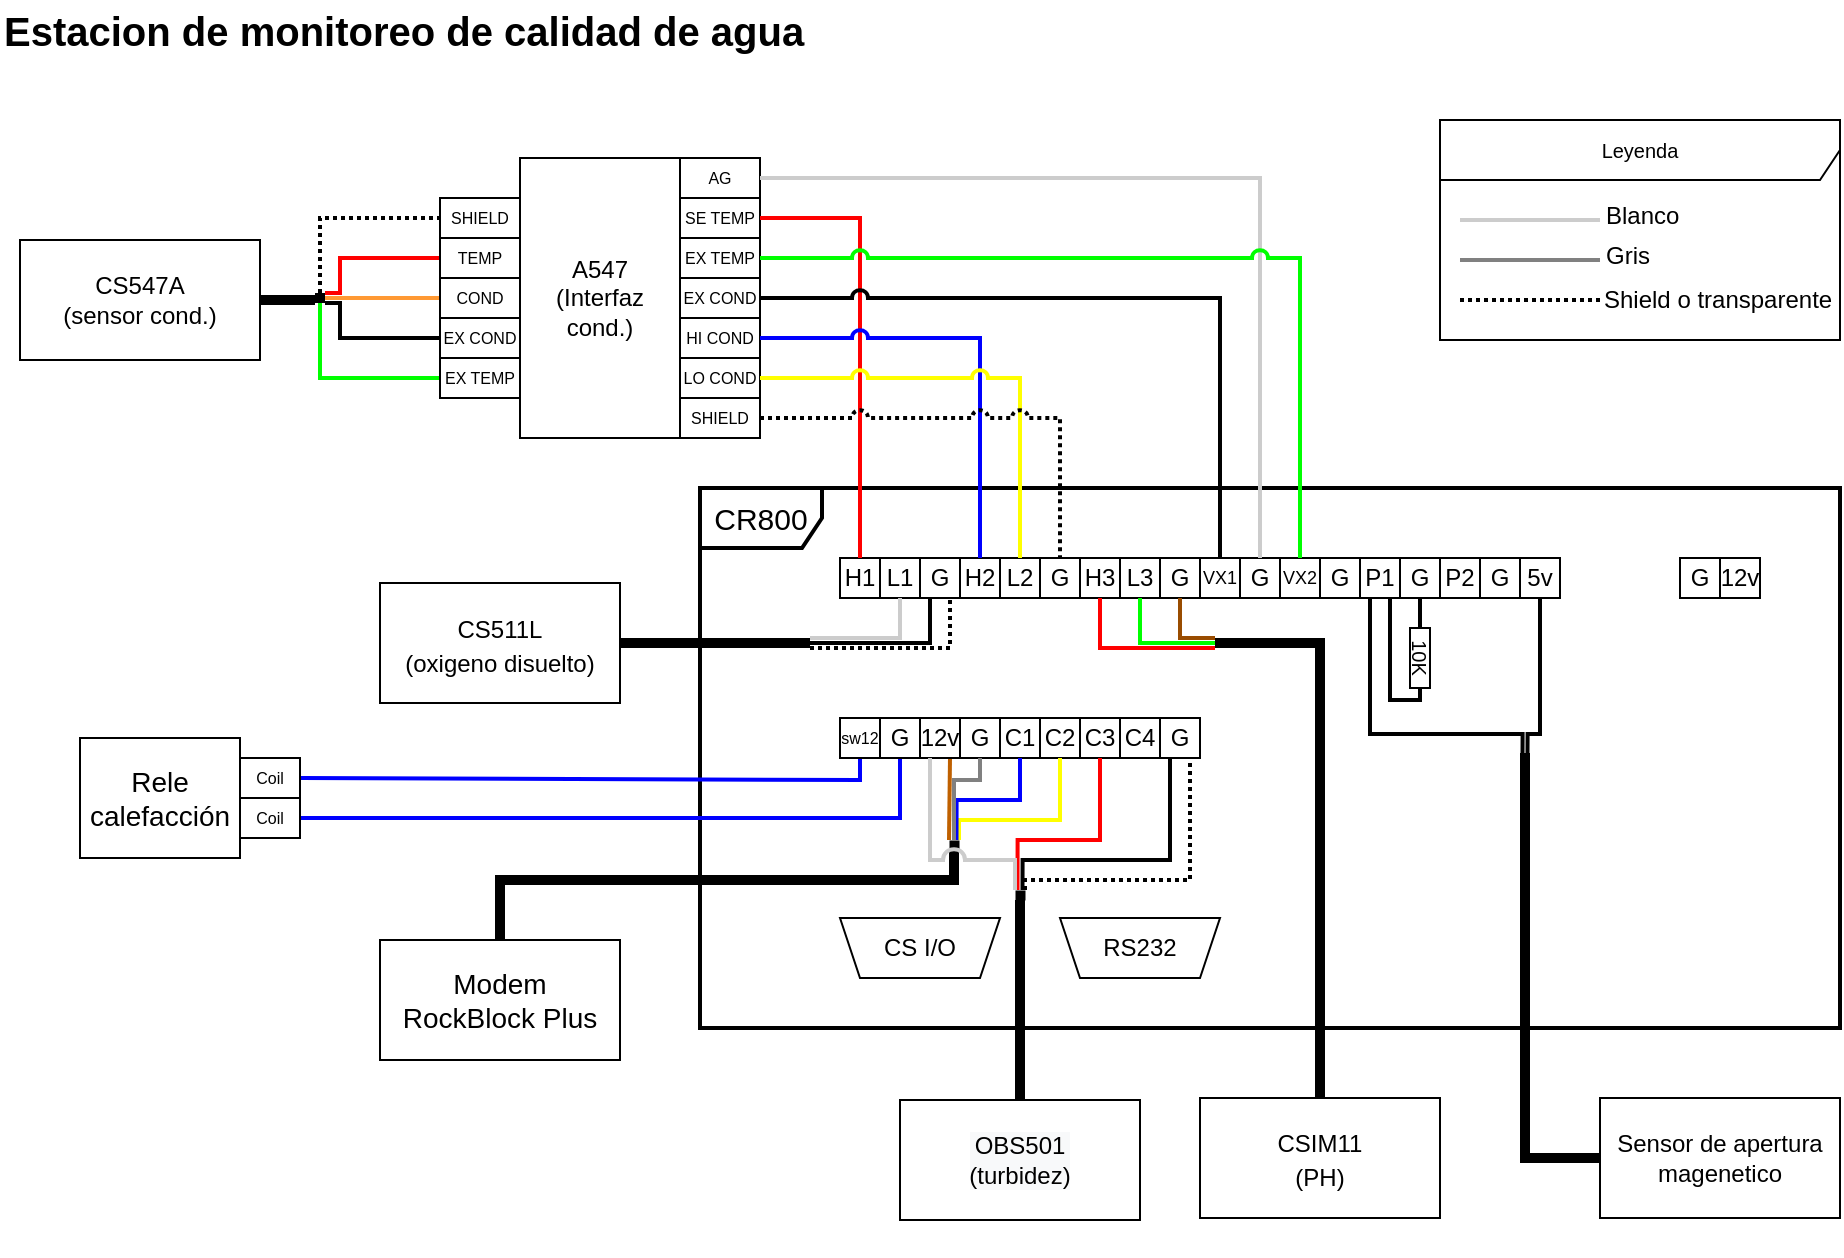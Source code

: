 <mxfile version="17.2.1" type="device"><diagram id="X4WrH85XadlXlEw53Xhl" name="Page-1"><mxGraphModel dx="200" dy="103" grid="1" gridSize="10" guides="1" tooltips="1" connect="1" arrows="1" fold="1" page="1" pageScale="1" pageWidth="1169" pageHeight="827" math="0" shadow="0"><root><mxCell id="hApZ0qvs1EpgQYPSWIqO-0"/><mxCell id="hApZ0qvs1EpgQYPSWIqO-1" parent="hApZ0qvs1EpgQYPSWIqO-0"/><mxCell id="hApZ0qvs1EpgQYPSWIqO-2" value="CR800" style="shape=umlFrame;whiteSpace=wrap;html=1;fontSize=15;fillColor=none;width=61;height=30;strokeWidth=2;" parent="hApZ0qvs1EpgQYPSWIqO-1" vertex="1"><mxGeometry x="430" y="284" width="570" height="270" as="geometry"/></mxCell><mxCell id="hApZ0qvs1EpgQYPSWIqO-3" value="H1" style="rounded=0;whiteSpace=wrap;html=1;" parent="hApZ0qvs1EpgQYPSWIqO-1" vertex="1"><mxGeometry x="500" y="319" width="20" height="20" as="geometry"/></mxCell><mxCell id="hApZ0qvs1EpgQYPSWIqO-4" value="L1" style="rounded=0;whiteSpace=wrap;html=1;" parent="hApZ0qvs1EpgQYPSWIqO-1" vertex="1"><mxGeometry x="520" y="319" width="20" height="20" as="geometry"/></mxCell><mxCell id="hApZ0qvs1EpgQYPSWIqO-5" value="G" style="rounded=0;whiteSpace=wrap;html=1;" parent="hApZ0qvs1EpgQYPSWIqO-1" vertex="1"><mxGeometry x="540" y="319" width="20" height="20" as="geometry"/></mxCell><mxCell id="hApZ0qvs1EpgQYPSWIqO-6" value="H2" style="rounded=0;whiteSpace=wrap;html=1;" parent="hApZ0qvs1EpgQYPSWIqO-1" vertex="1"><mxGeometry x="560" y="319" width="20" height="20" as="geometry"/></mxCell><mxCell id="hApZ0qvs1EpgQYPSWIqO-7" value="L2" style="rounded=0;whiteSpace=wrap;html=1;" parent="hApZ0qvs1EpgQYPSWIqO-1" vertex="1"><mxGeometry x="580" y="319" width="20" height="20" as="geometry"/></mxCell><mxCell id="hApZ0qvs1EpgQYPSWIqO-8" value="G" style="rounded=0;whiteSpace=wrap;html=1;" parent="hApZ0qvs1EpgQYPSWIqO-1" vertex="1"><mxGeometry x="600" y="319" width="20" height="20" as="geometry"/></mxCell><mxCell id="hApZ0qvs1EpgQYPSWIqO-9" value="VX1" style="rounded=0;whiteSpace=wrap;html=1;fontSize=9;" parent="hApZ0qvs1EpgQYPSWIqO-1" vertex="1"><mxGeometry x="680" y="319" width="20" height="20" as="geometry"/></mxCell><mxCell id="hApZ0qvs1EpgQYPSWIqO-10" value="VX2" style="rounded=0;whiteSpace=wrap;html=1;fontSize=9;" parent="hApZ0qvs1EpgQYPSWIqO-1" vertex="1"><mxGeometry x="720" y="319" width="20" height="20" as="geometry"/></mxCell><mxCell id="hApZ0qvs1EpgQYPSWIqO-11" value="G" style="rounded=0;whiteSpace=wrap;html=1;" parent="hApZ0qvs1EpgQYPSWIqO-1" vertex="1"><mxGeometry x="660" y="319" width="20" height="20" as="geometry"/></mxCell><mxCell id="hApZ0qvs1EpgQYPSWIqO-12" value="H3" style="rounded=0;whiteSpace=wrap;html=1;" parent="hApZ0qvs1EpgQYPSWIqO-1" vertex="1"><mxGeometry x="620" y="319" width="20" height="20" as="geometry"/></mxCell><mxCell id="hApZ0qvs1EpgQYPSWIqO-13" value="L3" style="rounded=0;whiteSpace=wrap;html=1;" parent="hApZ0qvs1EpgQYPSWIqO-1" vertex="1"><mxGeometry x="640" y="319" width="20" height="20" as="geometry"/></mxCell><mxCell id="hApZ0qvs1EpgQYPSWIqO-14" value="G" style="rounded=0;whiteSpace=wrap;html=1;" parent="hApZ0qvs1EpgQYPSWIqO-1" vertex="1"><mxGeometry x="700" y="319" width="20" height="20" as="geometry"/></mxCell><mxCell id="hApZ0qvs1EpgQYPSWIqO-15" value="5v" style="rounded=0;whiteSpace=wrap;html=1;" parent="hApZ0qvs1EpgQYPSWIqO-1" vertex="1"><mxGeometry x="840" y="319" width="20" height="20" as="geometry"/></mxCell><mxCell id="hApZ0qvs1EpgQYPSWIqO-16" value="G" style="rounded=0;whiteSpace=wrap;html=1;" parent="hApZ0qvs1EpgQYPSWIqO-1" vertex="1"><mxGeometry x="820" y="319" width="20" height="20" as="geometry"/></mxCell><mxCell id="hApZ0qvs1EpgQYPSWIqO-17" value="G" style="rounded=0;whiteSpace=wrap;html=1;" parent="hApZ0qvs1EpgQYPSWIqO-1" vertex="1"><mxGeometry x="740" y="319" width="20" height="20" as="geometry"/></mxCell><mxCell id="hApZ0qvs1EpgQYPSWIqO-18" value="P1" style="rounded=0;whiteSpace=wrap;html=1;" parent="hApZ0qvs1EpgQYPSWIqO-1" vertex="1"><mxGeometry x="760" y="319" width="20" height="20" as="geometry"/></mxCell><mxCell id="ExLYiaorJA4N57SGjnhj-39" style="edgeStyle=orthogonalEdgeStyle;rounded=0;sketch=0;jumpStyle=arc;orthogonalLoop=1;jettySize=auto;html=1;exitX=0.5;exitY=1;exitDx=0;exitDy=0;entryX=0;entryY=0.5;entryDx=0;entryDy=0;shadow=0;fontSize=12;endArrow=none;endFill=0;strokeColor=#000000;strokeWidth=2;" parent="hApZ0qvs1EpgQYPSWIqO-1" source="hApZ0qvs1EpgQYPSWIqO-19" target="zEHiZbyynRyjVhGCApQ--0" edge="1"><mxGeometry relative="1" as="geometry"/></mxCell><mxCell id="hApZ0qvs1EpgQYPSWIqO-19" value="G" style="rounded=0;whiteSpace=wrap;html=1;" parent="hApZ0qvs1EpgQYPSWIqO-1" vertex="1"><mxGeometry x="780" y="319" width="20" height="20" as="geometry"/></mxCell><mxCell id="hApZ0qvs1EpgQYPSWIqO-20" value="P2" style="rounded=0;whiteSpace=wrap;html=1;" parent="hApZ0qvs1EpgQYPSWIqO-1" vertex="1"><mxGeometry x="800" y="319" width="20" height="20" as="geometry"/></mxCell><mxCell id="cvVaUO0pa19IKTlklU-E-20" style="edgeStyle=orthogonalEdgeStyle;rounded=0;jumpStyle=arc;jumpSize=10;orthogonalLoop=1;jettySize=auto;html=1;exitX=0.5;exitY=1;exitDx=0;exitDy=0;endArrow=none;endFill=0;strokeColor=#0000FF;strokeWidth=2;entryX=1;entryY=0.5;entryDx=0;entryDy=0;" edge="1" parent="hApZ0qvs1EpgQYPSWIqO-1" source="hApZ0qvs1EpgQYPSWIqO-21" target="cvVaUO0pa19IKTlklU-E-17"><mxGeometry relative="1" as="geometry"><mxPoint x="240" y="420" as="targetPoint"/><Array as="points"><mxPoint x="510" y="430"/><mxPoint x="360" y="430"/></Array></mxGeometry></mxCell><mxCell id="hApZ0qvs1EpgQYPSWIqO-21" value="sw12" style="rounded=0;whiteSpace=wrap;html=1;fontSize=8;" parent="hApZ0qvs1EpgQYPSWIqO-1" vertex="1"><mxGeometry x="500" y="399" width="20" height="20" as="geometry"/></mxCell><mxCell id="cvVaUO0pa19IKTlklU-E-21" style="edgeStyle=orthogonalEdgeStyle;rounded=0;jumpStyle=arc;jumpSize=10;orthogonalLoop=1;jettySize=auto;html=1;exitX=0.5;exitY=1;exitDx=0;exitDy=0;entryX=1;entryY=0.5;entryDx=0;entryDy=0;endArrow=none;endFill=0;strokeColor=#0000FF;strokeWidth=2;" edge="1" parent="hApZ0qvs1EpgQYPSWIqO-1" source="hApZ0qvs1EpgQYPSWIqO-22" target="cvVaUO0pa19IKTlklU-E-18"><mxGeometry relative="1" as="geometry"/></mxCell><mxCell id="hApZ0qvs1EpgQYPSWIqO-22" value="G" style="rounded=0;whiteSpace=wrap;html=1;" parent="hApZ0qvs1EpgQYPSWIqO-1" vertex="1"><mxGeometry x="520" y="399" width="20" height="20" as="geometry"/></mxCell><mxCell id="cvVaUO0pa19IKTlklU-E-7" style="edgeStyle=orthogonalEdgeStyle;rounded=0;jumpStyle=arc;orthogonalLoop=1;jettySize=auto;html=1;exitX=0.75;exitY=1;exitDx=0;exitDy=0;endArrow=none;endFill=0;strokeColor=#BF6000;strokeWidth=2;entryX=0;entryY=0;entryDx=0;entryDy=0;" edge="1" parent="hApZ0qvs1EpgQYPSWIqO-1" source="hApZ0qvs1EpgQYPSWIqO-23" target="cvVaUO0pa19IKTlklU-E-2"><mxGeometry relative="1" as="geometry"><mxPoint x="550" y="440" as="targetPoint"/><Array as="points"><mxPoint x="555" y="452"/></Array></mxGeometry></mxCell><mxCell id="hApZ0qvs1EpgQYPSWIqO-23" value="12v" style="rounded=0;whiteSpace=wrap;html=1;" parent="hApZ0qvs1EpgQYPSWIqO-1" vertex="1"><mxGeometry x="540" y="399" width="20" height="20" as="geometry"/></mxCell><mxCell id="hApZ0qvs1EpgQYPSWIqO-24" value="G" style="rounded=0;whiteSpace=wrap;html=1;" parent="hApZ0qvs1EpgQYPSWIqO-1" vertex="1"><mxGeometry x="560" y="399" width="20" height="20" as="geometry"/></mxCell><mxCell id="hApZ0qvs1EpgQYPSWIqO-25" value="C1" style="rounded=0;whiteSpace=wrap;html=1;" parent="hApZ0qvs1EpgQYPSWIqO-1" vertex="1"><mxGeometry x="580" y="399" width="20" height="20" as="geometry"/></mxCell><mxCell id="hApZ0qvs1EpgQYPSWIqO-26" value="C2" style="rounded=0;whiteSpace=wrap;html=1;" parent="hApZ0qvs1EpgQYPSWIqO-1" vertex="1"><mxGeometry x="600" y="399" width="20" height="20" as="geometry"/></mxCell><mxCell id="hApZ0qvs1EpgQYPSWIqO-29" value="G" style="rounded=0;whiteSpace=wrap;html=1;" parent="hApZ0qvs1EpgQYPSWIqO-1" vertex="1"><mxGeometry x="660" y="399" width="20" height="20" as="geometry"/></mxCell><mxCell id="hApZ0qvs1EpgQYPSWIqO-40" value="C3" style="rounded=0;whiteSpace=wrap;html=1;" parent="hApZ0qvs1EpgQYPSWIqO-1" vertex="1"><mxGeometry x="620" y="399" width="20" height="20" as="geometry"/></mxCell><mxCell id="hApZ0qvs1EpgQYPSWIqO-41" value="C4" style="rounded=0;whiteSpace=wrap;html=1;" parent="hApZ0qvs1EpgQYPSWIqO-1" vertex="1"><mxGeometry x="640" y="399" width="20" height="20" as="geometry"/></mxCell><mxCell id="hApZ0qvs1EpgQYPSWIqO-42" value="CS I/O" style="shape=trapezoid;perimeter=trapezoidPerimeter;fixedSize=1;fontSize=12;rotation=0;size=10;horizontal=1;verticalAlign=middle;whiteSpace=wrap;html=1;flipV=1;" parent="hApZ0qvs1EpgQYPSWIqO-1" vertex="1"><mxGeometry x="500" y="499" width="80" height="30" as="geometry"/></mxCell><mxCell id="hApZ0qvs1EpgQYPSWIqO-43" value="RS232" style="shape=trapezoid;perimeter=trapezoidPerimeter;fixedSize=1;fontSize=12;rotation=0;size=10;horizontal=1;verticalAlign=middle;whiteSpace=wrap;html=1;flipV=1;" parent="hApZ0qvs1EpgQYPSWIqO-1" vertex="1"><mxGeometry x="610" y="499" width="80" height="30" as="geometry"/></mxCell><mxCell id="hApZ0qvs1EpgQYPSWIqO-44" value="12v" style="rounded=0;whiteSpace=wrap;html=1;" parent="hApZ0qvs1EpgQYPSWIqO-1" vertex="1"><mxGeometry x="940" y="319" width="20" height="20" as="geometry"/></mxCell><mxCell id="hApZ0qvs1EpgQYPSWIqO-45" value="G" style="rounded=0;whiteSpace=wrap;html=1;" parent="hApZ0qvs1EpgQYPSWIqO-1" vertex="1"><mxGeometry x="920" y="319" width="20" height="20" as="geometry"/></mxCell><mxCell id="3MFeU7Lbay588ehnqtjw-14" style="edgeStyle=orthogonalEdgeStyle;rounded=0;orthogonalLoop=1;jettySize=auto;html=1;fontSize=14;endArrow=none;endFill=0;strokeWidth=5;" parent="hApZ0qvs1EpgQYPSWIqO-1" source="5lVKWJ9LbXqzZt3z1Inv-0" target="3MFeU7Lbay588ehnqtjw-13" edge="1"><mxGeometry relative="1" as="geometry"><mxPoint x="920" y="174" as="targetPoint"/></mxGeometry></mxCell><mxCell id="5lVKWJ9LbXqzZt3z1Inv-0" value="Sensor de apertura magenetico" style="rounded=0;whiteSpace=wrap;html=1;fontSize=12;" parent="hApZ0qvs1EpgQYPSWIqO-1" vertex="1"><mxGeometry x="880" y="589" width="120" height="60" as="geometry"/></mxCell><mxCell id="3MFeU7Lbay588ehnqtjw-26" style="edgeStyle=orthogonalEdgeStyle;rounded=0;sketch=0;orthogonalLoop=1;jettySize=auto;html=1;entryX=0.75;entryY=1;entryDx=0;entryDy=0;shadow=0;fontSize=14;endArrow=none;endFill=0;strokeColor=#000000;strokeWidth=2;dashed=1;dashPattern=1 1;exitX=1;exitY=1;exitDx=0;exitDy=0;" parent="hApZ0qvs1EpgQYPSWIqO-1" source="3MFeU7Lbay588ehnqtjw-0" target="hApZ0qvs1EpgQYPSWIqO-5" edge="1"><mxGeometry relative="1" as="geometry"><mxPoint x="560" y="369" as="sourcePoint"/><Array as="points"><mxPoint x="555" y="364"/></Array></mxGeometry></mxCell><mxCell id="3MFeU7Lbay588ehnqtjw-0" value="" style="rounded=0;whiteSpace=wrap;html=1;fontSize=14;fillColor=#000000;strokeColor=none;strokeWidth=1;aspect=fixed;rotation=0;" parent="hApZ0qvs1EpgQYPSWIqO-1" vertex="1"><mxGeometry x="480" y="359" width="5" height="5" as="geometry"/></mxCell><mxCell id="3MFeU7Lbay588ehnqtjw-2" style="edgeStyle=orthogonalEdgeStyle;rounded=0;orthogonalLoop=1;jettySize=auto;html=1;fontSize=14;strokeWidth=5;endArrow=none;endFill=0;" parent="hApZ0qvs1EpgQYPSWIqO-1" source="3MFeU7Lbay588ehnqtjw-1" target="3MFeU7Lbay588ehnqtjw-0" edge="1"><mxGeometry relative="1" as="geometry"><Array as="points"/></mxGeometry></mxCell><mxCell id="3MFeU7Lbay588ehnqtjw-1" value="&lt;span style=&quot;font-size: 12px&quot;&gt;CS511L&lt;br&gt;(oxigeno disuelto)&lt;/span&gt;" style="rounded=0;whiteSpace=wrap;html=1;fontSize=14;strokeColor=default;fillColor=#FFFFFF;" parent="hApZ0qvs1EpgQYPSWIqO-1" vertex="1"><mxGeometry x="270" y="331.5" width="120" height="60" as="geometry"/></mxCell><mxCell id="3MFeU7Lbay588ehnqtjw-8" style="edgeStyle=orthogonalEdgeStyle;rounded=0;orthogonalLoop=1;jettySize=auto;html=1;fontSize=14;endArrow=none;endFill=0;strokeWidth=5;entryX=0.5;entryY=1;entryDx=0;entryDy=0;" parent="hApZ0qvs1EpgQYPSWIqO-1" source="3MFeU7Lbay588ehnqtjw-4" target="3MFeU7Lbay588ehnqtjw-5" edge="1"><mxGeometry relative="1" as="geometry"><Array as="points"><mxPoint x="590" y="650"/><mxPoint x="590" y="650"/></Array><mxPoint x="580" y="470" as="targetPoint"/></mxGeometry></mxCell><mxCell id="3MFeU7Lbay588ehnqtjw-4" value="&#10;&#10;&lt;div style=&quot;color: rgb(0, 0, 0); font-family: helvetica; font-size: 12px; font-style: normal; font-weight: 400; letter-spacing: normal; text-align: center; text-indent: 0px; text-transform: none; word-spacing: 0px; background-color: rgb(248, 249, 250);&quot;&gt;OBS501&lt;/div&gt;&lt;div style=&quot;color: rgb(0, 0, 0); font-family: helvetica; font-size: 12px; font-style: normal; font-weight: 400; letter-spacing: normal; text-align: center; text-indent: 0px; text-transform: none; word-spacing: 0px; background-color: rgb(248, 249, 250);&quot;&gt;(turbidez)&lt;/div&gt;&#10;&#10;" style="rounded=0;whiteSpace=wrap;html=1;fontSize=14;strokeColor=default;strokeWidth=1;fillColor=#FFFFFF;" parent="hApZ0qvs1EpgQYPSWIqO-1" vertex="1"><mxGeometry x="530" y="590" width="120" height="60" as="geometry"/></mxCell><mxCell id="3MFeU7Lbay588ehnqtjw-5" value="" style="rounded=0;whiteSpace=wrap;html=1;fontSize=14;fillColor=#000000;strokeColor=none;strokeWidth=0;aspect=fixed;" parent="hApZ0qvs1EpgQYPSWIqO-1" vertex="1"><mxGeometry x="587.5" y="485" width="5" height="5" as="geometry"/></mxCell><mxCell id="ExLYiaorJA4N57SGjnhj-8" style="edgeStyle=orthogonalEdgeStyle;rounded=0;sketch=0;orthogonalLoop=1;jettySize=auto;html=1;exitX=0;exitY=0;exitDx=0;exitDy=0;entryX=0.5;entryY=1;entryDx=0;entryDy=0;shadow=0;fontSize=14;endArrow=none;endFill=0;strokeColor=#994C00;strokeWidth=2;" parent="hApZ0qvs1EpgQYPSWIqO-1" source="3MFeU7Lbay588ehnqtjw-9" target="hApZ0qvs1EpgQYPSWIqO-11" edge="1"><mxGeometry relative="1" as="geometry"/></mxCell><mxCell id="ExLYiaorJA4N57SGjnhj-9" style="edgeStyle=orthogonalEdgeStyle;rounded=0;sketch=0;orthogonalLoop=1;jettySize=auto;html=1;exitX=0;exitY=0.5;exitDx=0;exitDy=0;entryX=0.5;entryY=1;entryDx=0;entryDy=0;shadow=0;fontSize=14;endArrow=none;endFill=0;strokeColor=#00FF00;strokeWidth=2;" parent="hApZ0qvs1EpgQYPSWIqO-1" source="3MFeU7Lbay588ehnqtjw-9" target="hApZ0qvs1EpgQYPSWIqO-13" edge="1"><mxGeometry relative="1" as="geometry"/></mxCell><mxCell id="ExLYiaorJA4N57SGjnhj-10" style="edgeStyle=orthogonalEdgeStyle;rounded=0;sketch=0;orthogonalLoop=1;jettySize=auto;html=1;exitX=0;exitY=1;exitDx=0;exitDy=0;entryX=0.5;entryY=1;entryDx=0;entryDy=0;shadow=0;fontSize=14;endArrow=none;endFill=0;strokeColor=#FF0000;strokeWidth=2;" parent="hApZ0qvs1EpgQYPSWIqO-1" source="3MFeU7Lbay588ehnqtjw-9" target="hApZ0qvs1EpgQYPSWIqO-12" edge="1"><mxGeometry relative="1" as="geometry"><Array as="points"><mxPoint x="630" y="364"/></Array></mxGeometry></mxCell><mxCell id="3MFeU7Lbay588ehnqtjw-9" value="" style="rounded=0;whiteSpace=wrap;html=1;fontSize=14;fillColor=#000000;strokeColor=none;strokeWidth=1;aspect=fixed;" parent="hApZ0qvs1EpgQYPSWIqO-1" vertex="1"><mxGeometry x="687.5" y="359" width="5" height="5" as="geometry"/></mxCell><mxCell id="3MFeU7Lbay588ehnqtjw-12" style="edgeStyle=orthogonalEdgeStyle;rounded=0;orthogonalLoop=1;jettySize=auto;html=1;entryX=0.525;entryY=0.5;entryDx=0;entryDy=0;entryPerimeter=0;fontSize=14;endArrow=none;endFill=0;strokeWidth=5;" parent="hApZ0qvs1EpgQYPSWIqO-1" source="3MFeU7Lbay588ehnqtjw-10" target="3MFeU7Lbay588ehnqtjw-9" edge="1"><mxGeometry relative="1" as="geometry"><Array as="points"><mxPoint x="740" y="361"/></Array></mxGeometry></mxCell><mxCell id="3MFeU7Lbay588ehnqtjw-10" value="&lt;span style=&quot;font-size: 12px&quot;&gt;CSIM11&lt;br&gt;(PH)&lt;br&gt;&lt;/span&gt;" style="rounded=0;whiteSpace=wrap;html=1;fontSize=14;strokeColor=default;strokeWidth=1;fillColor=#FFFFFF;" parent="hApZ0qvs1EpgQYPSWIqO-1" vertex="1"><mxGeometry x="680" y="589" width="120" height="60" as="geometry"/></mxCell><mxCell id="ExLYiaorJA4N57SGjnhj-3" style="edgeStyle=orthogonalEdgeStyle;rounded=0;sketch=0;orthogonalLoop=1;jettySize=auto;html=1;exitX=0.25;exitY=0;exitDx=0;exitDy=0;entryX=0.25;entryY=1;entryDx=0;entryDy=0;shadow=0;fontSize=14;endArrow=none;endFill=0;strokeColor=#000000;strokeWidth=2;" parent="hApZ0qvs1EpgQYPSWIqO-1" source="3MFeU7Lbay588ehnqtjw-13" target="hApZ0qvs1EpgQYPSWIqO-18" edge="1"><mxGeometry relative="1" as="geometry"><Array as="points"><mxPoint x="841" y="407"/><mxPoint x="765" y="407"/></Array></mxGeometry></mxCell><mxCell id="ExLYiaorJA4N57SGjnhj-4" style="edgeStyle=orthogonalEdgeStyle;rounded=0;sketch=0;orthogonalLoop=1;jettySize=auto;html=1;exitX=0.75;exitY=0;exitDx=0;exitDy=0;entryX=0.5;entryY=1;entryDx=0;entryDy=0;shadow=0;fontSize=14;endArrow=none;endFill=0;strokeColor=#000000;strokeWidth=2;" parent="hApZ0qvs1EpgQYPSWIqO-1" source="3MFeU7Lbay588ehnqtjw-13" target="hApZ0qvs1EpgQYPSWIqO-15" edge="1"><mxGeometry relative="1" as="geometry"><Array as="points"><mxPoint x="844" y="407"/><mxPoint x="850" y="407"/></Array></mxGeometry></mxCell><mxCell id="3MFeU7Lbay588ehnqtjw-13" value="" style="rounded=0;whiteSpace=wrap;html=1;fontSize=14;fillColor=#000000;strokeColor=none;strokeWidth=1;aspect=fixed;" parent="hApZ0qvs1EpgQYPSWIqO-1" vertex="1"><mxGeometry x="840" y="416.5" width="5" height="5" as="geometry"/></mxCell><mxCell id="3MFeU7Lbay588ehnqtjw-17" style="edgeStyle=orthogonalEdgeStyle;rounded=0;orthogonalLoop=1;jettySize=auto;html=1;fontSize=14;endArrow=none;endFill=0;strokeWidth=5;entryX=0.5;entryY=1;entryDx=0;entryDy=0;jumpStyle=arc;" parent="hApZ0qvs1EpgQYPSWIqO-1" source="3MFeU7Lbay588ehnqtjw-18" target="cvVaUO0pa19IKTlklU-E-2" edge="1"><mxGeometry relative="1" as="geometry"><mxPoint x="600" y="570" as="targetPoint"/><Array as="points"><mxPoint x="330" y="480"/><mxPoint x="557" y="480"/></Array></mxGeometry></mxCell><mxCell id="3MFeU7Lbay588ehnqtjw-18" value="Modem&lt;br style=&quot;font-size: 14px;&quot;&gt;RockBlock Plus" style="rounded=0;whiteSpace=wrap;html=1;fontSize=14;" parent="hApZ0qvs1EpgQYPSWIqO-1" vertex="1"><mxGeometry x="270" y="510" width="120" height="60" as="geometry"/></mxCell><mxCell id="3MFeU7Lbay588ehnqtjw-20" style="edgeStyle=orthogonalEdgeStyle;rounded=0;orthogonalLoop=1;jettySize=auto;html=1;fontSize=14;endArrow=none;endFill=0;strokeWidth=5;" parent="hApZ0qvs1EpgQYPSWIqO-1" source="3MFeU7Lbay588ehnqtjw-21" target="3MFeU7Lbay588ehnqtjw-22" edge="1"><mxGeometry relative="1" as="geometry"><mxPoint x="325" y="234" as="targetPoint"/><Array as="points"><mxPoint x="160" y="189"/><mxPoint x="160" y="189"/></Array></mxGeometry></mxCell><mxCell id="3MFeU7Lbay588ehnqtjw-21" value="&lt;span style=&quot;font-size: 12px&quot;&gt;CS547A&lt;br&gt;(sensor cond.)&lt;br&gt;&lt;/span&gt;" style="rounded=0;whiteSpace=wrap;html=1;fontSize=10;" parent="hApZ0qvs1EpgQYPSWIqO-1" vertex="1"><mxGeometry x="90" y="160" width="120" height="60" as="geometry"/></mxCell><mxCell id="ExLYiaorJA4N57SGjnhj-25" style="edgeStyle=orthogonalEdgeStyle;rounded=0;sketch=0;orthogonalLoop=1;jettySize=auto;html=1;exitX=0.5;exitY=1;exitDx=0;exitDy=0;entryX=0;entryY=0.5;entryDx=0;entryDy=0;shadow=0;fontSize=14;endArrow=none;endFill=0;strokeColor=#00FF00;strokeWidth=2;" parent="hApZ0qvs1EpgQYPSWIqO-1" source="3MFeU7Lbay588ehnqtjw-22" target="ExLYiaorJA4N57SGjnhj-22" edge="1"><mxGeometry relative="1" as="geometry"/></mxCell><mxCell id="ExLYiaorJA4N57SGjnhj-26" style="edgeStyle=orthogonalEdgeStyle;rounded=0;sketch=0;orthogonalLoop=1;jettySize=auto;html=1;exitX=1;exitY=1;exitDx=0;exitDy=0;entryX=0;entryY=0.5;entryDx=0;entryDy=0;shadow=0;fontSize=14;endArrow=none;endFill=0;strokeColor=#000000;strokeWidth=2;" parent="hApZ0qvs1EpgQYPSWIqO-1" source="3MFeU7Lbay588ehnqtjw-22" target="ExLYiaorJA4N57SGjnhj-20" edge="1"><mxGeometry relative="1" as="geometry"><Array as="points"><mxPoint x="250" y="192"/><mxPoint x="250" y="209"/></Array></mxGeometry></mxCell><mxCell id="ExLYiaorJA4N57SGjnhj-27" style="edgeStyle=orthogonalEdgeStyle;rounded=0;sketch=0;orthogonalLoop=1;jettySize=auto;html=1;exitX=1;exitY=0.5;exitDx=0;exitDy=0;entryX=0;entryY=0.5;entryDx=0;entryDy=0;shadow=0;fontSize=14;endArrow=none;endFill=0;strokeColor=#FF9933;strokeWidth=2;" parent="hApZ0qvs1EpgQYPSWIqO-1" source="3MFeU7Lbay588ehnqtjw-22" target="ExLYiaorJA4N57SGjnhj-18" edge="1"><mxGeometry relative="1" as="geometry"/></mxCell><mxCell id="ExLYiaorJA4N57SGjnhj-28" style="edgeStyle=orthogonalEdgeStyle;rounded=0;sketch=0;orthogonalLoop=1;jettySize=auto;html=1;exitX=1;exitY=0;exitDx=0;exitDy=0;entryX=0;entryY=0.5;entryDx=0;entryDy=0;shadow=0;fontSize=14;endArrow=none;endFill=0;strokeColor=#FF0000;strokeWidth=2;" parent="hApZ0qvs1EpgQYPSWIqO-1" source="3MFeU7Lbay588ehnqtjw-22" target="ExLYiaorJA4N57SGjnhj-21" edge="1"><mxGeometry relative="1" as="geometry"><Array as="points"><mxPoint x="250" y="187"/><mxPoint x="250" y="169"/></Array></mxGeometry></mxCell><mxCell id="ExLYiaorJA4N57SGjnhj-29" style="edgeStyle=orthogonalEdgeStyle;rounded=0;sketch=0;orthogonalLoop=1;jettySize=auto;html=1;exitX=0.5;exitY=0;exitDx=0;exitDy=0;entryX=0;entryY=0.5;entryDx=0;entryDy=0;shadow=0;fontSize=14;endArrow=none;endFill=0;strokeColor=#000000;strokeWidth=2;dashed=1;dashPattern=1 1;" parent="hApZ0qvs1EpgQYPSWIqO-1" source="3MFeU7Lbay588ehnqtjw-22" target="ExLYiaorJA4N57SGjnhj-19" edge="1"><mxGeometry relative="1" as="geometry"/></mxCell><mxCell id="3MFeU7Lbay588ehnqtjw-22" value="" style="rounded=0;whiteSpace=wrap;html=1;fontSize=14;fillColor=#000000;strokeColor=none;strokeWidth=1;aspect=fixed;" parent="hApZ0qvs1EpgQYPSWIqO-1" vertex="1"><mxGeometry x="237.5" y="186.5" width="5" height="5" as="geometry"/></mxCell><mxCell id="3MFeU7Lbay588ehnqtjw-25" style="edgeStyle=orthogonalEdgeStyle;rounded=0;orthogonalLoop=1;jettySize=auto;html=1;exitX=0.25;exitY=1;exitDx=0;exitDy=0;fontSize=14;endArrow=none;endFill=0;strokeWidth=2;strokeColor=#000000;shadow=0;sketch=0;entryX=1;entryY=0.5;entryDx=0;entryDy=0;" parent="hApZ0qvs1EpgQYPSWIqO-1" source="hApZ0qvs1EpgQYPSWIqO-5" target="3MFeU7Lbay588ehnqtjw-0" edge="1"><mxGeometry relative="1" as="geometry"><mxPoint x="550" y="299" as="sourcePoint"/><mxPoint x="520" y="369" as="targetPoint"/><Array as="points"><mxPoint x="545" y="362"/></Array></mxGeometry></mxCell><mxCell id="3MFeU7Lbay588ehnqtjw-24" style="edgeStyle=orthogonalEdgeStyle;rounded=0;orthogonalLoop=1;jettySize=auto;html=1;exitX=0.5;exitY=1;exitDx=0;exitDy=0;fontSize=14;endArrow=none;endFill=0;strokeWidth=2;strokeColor=#CCCCCC;shadow=0;sketch=0;entryX=1;entryY=0;entryDx=0;entryDy=0;" parent="hApZ0qvs1EpgQYPSWIqO-1" source="hApZ0qvs1EpgQYPSWIqO-4" target="3MFeU7Lbay588ehnqtjw-0" edge="1"><mxGeometry relative="1" as="geometry"><mxPoint x="520" y="359" as="targetPoint"/><Array as="points"><mxPoint x="530" y="359"/></Array></mxGeometry></mxCell><mxCell id="ExLYiaorJA4N57SGjnhj-40" style="edgeStyle=orthogonalEdgeStyle;rounded=0;sketch=0;jumpStyle=arc;orthogonalLoop=1;jettySize=auto;html=1;exitX=1;exitY=0.5;exitDx=0;exitDy=0;entryX=0.75;entryY=1;entryDx=0;entryDy=0;shadow=0;fontSize=12;endArrow=none;endFill=0;strokeColor=#000000;strokeWidth=2;" parent="hApZ0qvs1EpgQYPSWIqO-1" source="zEHiZbyynRyjVhGCApQ--0" target="hApZ0qvs1EpgQYPSWIqO-18" edge="1"><mxGeometry relative="1" as="geometry"><Array as="points"><mxPoint x="790" y="390"/><mxPoint x="775" y="390"/></Array></mxGeometry></mxCell><mxCell id="zEHiZbyynRyjVhGCApQ--0" value="10K" style="rounded=0;whiteSpace=wrap;html=1;fontSize=10;rotation=90;" parent="hApZ0qvs1EpgQYPSWIqO-1" vertex="1"><mxGeometry x="775" y="364" width="30" height="10" as="geometry"/></mxCell><mxCell id="ExLYiaorJA4N57SGjnhj-30" value="" style="group" parent="hApZ0qvs1EpgQYPSWIqO-1" vertex="1" connectable="0"><mxGeometry x="300" y="119" width="160" height="140" as="geometry"/></mxCell><mxCell id="17HbnbaBhz94RgWaMrEK-0" value="A547&lt;br&gt;(Interfaz cond.)" style="rounded=0;whiteSpace=wrap;html=1;" parent="ExLYiaorJA4N57SGjnhj-30" vertex="1"><mxGeometry x="40" width="80" height="140" as="geometry"/></mxCell><mxCell id="ExLYiaorJA4N57SGjnhj-11" value="EX TEMP" style="rounded=0;whiteSpace=wrap;html=1;fontSize=8;" parent="ExLYiaorJA4N57SGjnhj-30" vertex="1"><mxGeometry x="120" y="40" width="40" height="20" as="geometry"/></mxCell><mxCell id="ExLYiaorJA4N57SGjnhj-12" value="AG" style="rounded=0;whiteSpace=wrap;html=1;fontSize=8;" parent="ExLYiaorJA4N57SGjnhj-30" vertex="1"><mxGeometry x="120" width="40" height="20" as="geometry"/></mxCell><mxCell id="ExLYiaorJA4N57SGjnhj-13" value="EX COND" style="rounded=0;whiteSpace=wrap;html=1;fontSize=8;" parent="ExLYiaorJA4N57SGjnhj-30" vertex="1"><mxGeometry x="120" y="60" width="40" height="20" as="geometry"/></mxCell><mxCell id="ExLYiaorJA4N57SGjnhj-14" value="SE TEMP" style="rounded=0;whiteSpace=wrap;html=1;fontSize=8;" parent="ExLYiaorJA4N57SGjnhj-30" vertex="1"><mxGeometry x="120" y="20" width="40" height="20" as="geometry"/></mxCell><mxCell id="ExLYiaorJA4N57SGjnhj-15" value="HI COND" style="rounded=0;whiteSpace=wrap;html=1;fontSize=8;" parent="ExLYiaorJA4N57SGjnhj-30" vertex="1"><mxGeometry x="120" y="80" width="40" height="20" as="geometry"/></mxCell><mxCell id="ExLYiaorJA4N57SGjnhj-16" value="LO COND" style="rounded=0;whiteSpace=wrap;html=1;fontSize=8;" parent="ExLYiaorJA4N57SGjnhj-30" vertex="1"><mxGeometry x="120" y="100" width="40" height="20" as="geometry"/></mxCell><mxCell id="ExLYiaorJA4N57SGjnhj-17" value="SHIELD" style="rounded=0;whiteSpace=wrap;html=1;fontSize=8;" parent="ExLYiaorJA4N57SGjnhj-30" vertex="1"><mxGeometry x="120" y="120" width="40" height="20" as="geometry"/></mxCell><mxCell id="ExLYiaorJA4N57SGjnhj-18" value="COND" style="rounded=0;whiteSpace=wrap;html=1;fontSize=8;" parent="ExLYiaorJA4N57SGjnhj-30" vertex="1"><mxGeometry y="60" width="40" height="20" as="geometry"/></mxCell><mxCell id="ExLYiaorJA4N57SGjnhj-19" value="SHIELD" style="rounded=0;whiteSpace=wrap;html=1;fontSize=8;" parent="ExLYiaorJA4N57SGjnhj-30" vertex="1"><mxGeometry y="20" width="40" height="20" as="geometry"/></mxCell><mxCell id="ExLYiaorJA4N57SGjnhj-20" value="EX COND" style="rounded=0;whiteSpace=wrap;html=1;fontSize=8;" parent="ExLYiaorJA4N57SGjnhj-30" vertex="1"><mxGeometry y="80" width="40" height="20" as="geometry"/></mxCell><mxCell id="ExLYiaorJA4N57SGjnhj-21" value="TEMP" style="rounded=0;whiteSpace=wrap;html=1;fontSize=8;" parent="ExLYiaorJA4N57SGjnhj-30" vertex="1"><mxGeometry y="40" width="40" height="20" as="geometry"/></mxCell><mxCell id="ExLYiaorJA4N57SGjnhj-22" value="EX TEMP" style="rounded=0;whiteSpace=wrap;html=1;fontSize=8;" parent="ExLYiaorJA4N57SGjnhj-30" vertex="1"><mxGeometry y="100" width="40" height="20" as="geometry"/></mxCell><mxCell id="ExLYiaorJA4N57SGjnhj-32" style="edgeStyle=orthogonalEdgeStyle;rounded=0;sketch=0;orthogonalLoop=1;jettySize=auto;html=1;exitX=1;exitY=0.5;exitDx=0;exitDy=0;entryX=0.5;entryY=0;entryDx=0;entryDy=0;shadow=0;fontSize=14;endArrow=none;endFill=0;strokeColor=#FF0000;strokeWidth=2;jumpStyle=arc;" parent="hApZ0qvs1EpgQYPSWIqO-1" source="ExLYiaorJA4N57SGjnhj-14" target="hApZ0qvs1EpgQYPSWIqO-3" edge="1"><mxGeometry relative="1" as="geometry"/></mxCell><mxCell id="ExLYiaorJA4N57SGjnhj-33" style="edgeStyle=orthogonalEdgeStyle;rounded=0;sketch=0;orthogonalLoop=1;jettySize=auto;html=1;exitX=1;exitY=0.5;exitDx=0;exitDy=0;entryX=0.5;entryY=0;entryDx=0;entryDy=0;shadow=0;fontSize=14;endArrow=none;endFill=0;strokeColor=#0000FF;strokeWidth=2;jumpStyle=arc;" parent="hApZ0qvs1EpgQYPSWIqO-1" source="ExLYiaorJA4N57SGjnhj-15" target="hApZ0qvs1EpgQYPSWIqO-6" edge="1"><mxGeometry relative="1" as="geometry"/></mxCell><mxCell id="ExLYiaorJA4N57SGjnhj-34" style="edgeStyle=orthogonalEdgeStyle;rounded=0;sketch=0;jumpStyle=arc;orthogonalLoop=1;jettySize=auto;html=1;exitX=1;exitY=0.5;exitDx=0;exitDy=0;entryX=0.5;entryY=0;entryDx=0;entryDy=0;shadow=0;fontSize=14;endArrow=none;endFill=0;strokeColor=#FFFF00;strokeWidth=2;" parent="hApZ0qvs1EpgQYPSWIqO-1" source="ExLYiaorJA4N57SGjnhj-16" target="hApZ0qvs1EpgQYPSWIqO-7" edge="1"><mxGeometry relative="1" as="geometry"/></mxCell><mxCell id="ExLYiaorJA4N57SGjnhj-35" style="edgeStyle=orthogonalEdgeStyle;rounded=0;sketch=0;jumpStyle=arc;orthogonalLoop=1;jettySize=auto;html=1;exitX=1;exitY=0.5;exitDx=0;exitDy=0;entryX=0.5;entryY=0;entryDx=0;entryDy=0;shadow=0;fontSize=14;endArrow=none;endFill=0;strokeColor=#000000;strokeWidth=2;" parent="hApZ0qvs1EpgQYPSWIqO-1" source="ExLYiaorJA4N57SGjnhj-13" target="hApZ0qvs1EpgQYPSWIqO-9" edge="1"><mxGeometry relative="1" as="geometry"/></mxCell><mxCell id="ExLYiaorJA4N57SGjnhj-36" style="edgeStyle=orthogonalEdgeStyle;rounded=0;sketch=0;jumpStyle=arc;orthogonalLoop=1;jettySize=auto;html=1;exitX=1;exitY=0.5;exitDx=0;exitDy=0;entryX=0.5;entryY=0;entryDx=0;entryDy=0;shadow=0;fontSize=14;endArrow=none;endFill=0;strokeColor=#CCCCCC;strokeWidth=2;" parent="hApZ0qvs1EpgQYPSWIqO-1" source="ExLYiaorJA4N57SGjnhj-12" target="hApZ0qvs1EpgQYPSWIqO-14" edge="1"><mxGeometry relative="1" as="geometry"/></mxCell><mxCell id="ExLYiaorJA4N57SGjnhj-37" style="edgeStyle=orthogonalEdgeStyle;rounded=0;sketch=0;jumpStyle=arc;orthogonalLoop=1;jettySize=auto;html=1;exitX=1;exitY=0.5;exitDx=0;exitDy=0;entryX=0.5;entryY=0;entryDx=0;entryDy=0;shadow=0;fontSize=14;endArrow=none;endFill=0;strokeColor=#00FF00;strokeWidth=2;" parent="hApZ0qvs1EpgQYPSWIqO-1" source="ExLYiaorJA4N57SGjnhj-11" target="hApZ0qvs1EpgQYPSWIqO-10" edge="1"><mxGeometry relative="1" as="geometry"/></mxCell><mxCell id="ExLYiaorJA4N57SGjnhj-38" style="edgeStyle=orthogonalEdgeStyle;rounded=0;sketch=0;jumpStyle=arc;orthogonalLoop=1;jettySize=auto;html=1;exitX=1;exitY=0.5;exitDx=0;exitDy=0;entryX=0.5;entryY=0;entryDx=0;entryDy=0;shadow=0;fontSize=14;endArrow=none;endFill=0;strokeColor=#000000;strokeWidth=2;dashed=1;dashPattern=1 1;" parent="hApZ0qvs1EpgQYPSWIqO-1" source="ExLYiaorJA4N57SGjnhj-17" target="hApZ0qvs1EpgQYPSWIqO-8" edge="1"><mxGeometry relative="1" as="geometry"/></mxCell><mxCell id="ExLYiaorJA4N57SGjnhj-56" value="" style="group" parent="hApZ0qvs1EpgQYPSWIqO-1" vertex="1" connectable="0"><mxGeometry x="800" y="100" width="200" height="110" as="geometry"/></mxCell><mxCell id="ExLYiaorJA4N57SGjnhj-55" value="Leyenda" style="shape=umlFrame;whiteSpace=wrap;html=1;fontSize=10;fillColor=none;strokeColor=default;strokeWidth=1;width=300;height=30;" parent="ExLYiaorJA4N57SGjnhj-56" vertex="1"><mxGeometry width="200" height="110" as="geometry"/></mxCell><mxCell id="ExLYiaorJA4N57SGjnhj-43" style="edgeStyle=orthogonalEdgeStyle;rounded=0;orthogonalLoop=1;jettySize=auto;html=1;fontSize=14;endArrow=none;endFill=0;strokeWidth=2;strokeColor=#CCCCCC;shadow=0;sketch=0;entryX=1;entryY=0;entryDx=0;entryDy=0;" parent="ExLYiaorJA4N57SGjnhj-56" edge="1"><mxGeometry relative="1" as="geometry"><mxPoint x="80" y="50" as="sourcePoint"/><mxPoint x="10" y="50" as="targetPoint"/><Array as="points"><mxPoint x="55" y="50"/></Array></mxGeometry></mxCell><mxCell id="ExLYiaorJA4N57SGjnhj-46" value="Blanco" style="edgeLabel;html=1;align=left;verticalAlign=middle;resizable=0;points=[];fontSize=12;labelPosition=right;verticalLabelPosition=middle;" parent="ExLYiaorJA4N57SGjnhj-43" vertex="1" connectable="0"><mxGeometry x="-0.325" y="-2" relative="1" as="geometry"><mxPoint x="24" as="offset"/></mxGeometry></mxCell><mxCell id="ExLYiaorJA4N57SGjnhj-44" style="edgeStyle=orthogonalEdgeStyle;rounded=0;sketch=0;orthogonalLoop=1;jettySize=auto;html=1;shadow=0;fontSize=14;endArrow=none;endFill=0;strokeColor=#000000;strokeWidth=2;dashed=1;dashPattern=1 1;" parent="ExLYiaorJA4N57SGjnhj-56" edge="1"><mxGeometry relative="1" as="geometry"><mxPoint x="10" y="90" as="sourcePoint"/><mxPoint x="80" y="90" as="targetPoint"/><Array as="points"><mxPoint x="55" y="90"/><mxPoint x="55" y="90"/></Array></mxGeometry></mxCell><mxCell id="ExLYiaorJA4N57SGjnhj-47" value="Shield o transparente" style="edgeLabel;html=1;align=left;verticalAlign=middle;resizable=0;points=[];fontSize=12;labelPosition=right;verticalLabelPosition=middle;" parent="ExLYiaorJA4N57SGjnhj-44" vertex="1" connectable="0"><mxGeometry x="0.157" relative="1" as="geometry"><mxPoint x="29" as="offset"/></mxGeometry></mxCell><mxCell id="9NAm0GYuk76q309tCMgD-0" value="Estacion de monitoreo de calidad de agua" style="text;html=1;strokeColor=none;fillColor=none;align=left;verticalAlign=middle;whiteSpace=wrap;rounded=0;fontSize=20;fontStyle=1" parent="hApZ0qvs1EpgQYPSWIqO-1" vertex="1"><mxGeometry x="80" y="40" width="450" height="30" as="geometry"/></mxCell><mxCell id="cvVaUO0pa19IKTlklU-E-0" style="edgeStyle=orthogonalEdgeStyle;rounded=0;orthogonalLoop=1;jettySize=auto;html=1;fontSize=14;endArrow=none;endFill=0;strokeWidth=2;strokeColor=#808080;shadow=0;sketch=0;entryX=1;entryY=0;entryDx=0;entryDy=0;" edge="1" parent="hApZ0qvs1EpgQYPSWIqO-1"><mxGeometry relative="1" as="geometry"><mxPoint x="880" y="170" as="sourcePoint"/><mxPoint x="810" y="170" as="targetPoint"/><Array as="points"><mxPoint x="855" y="170"/></Array></mxGeometry></mxCell><mxCell id="cvVaUO0pa19IKTlklU-E-1" value="Gris" style="edgeLabel;html=1;align=left;verticalAlign=middle;resizable=0;points=[];fontSize=12;labelPosition=right;verticalLabelPosition=middle;" vertex="1" connectable="0" parent="cvVaUO0pa19IKTlklU-E-0"><mxGeometry x="-0.325" y="-2" relative="1" as="geometry"><mxPoint x="24" as="offset"/></mxGeometry></mxCell><mxCell id="cvVaUO0pa19IKTlklU-E-3" style="edgeStyle=orthogonalEdgeStyle;rounded=0;orthogonalLoop=1;jettySize=auto;html=1;entryX=0.5;entryY=1;entryDx=0;entryDy=0;strokeColor=#FFFF00;strokeWidth=2;endArrow=none;endFill=0;jumpStyle=arc;exitX=1;exitY=0;exitDx=0;exitDy=0;" edge="1" parent="hApZ0qvs1EpgQYPSWIqO-1" source="cvVaUO0pa19IKTlklU-E-2" target="hApZ0qvs1EpgQYPSWIqO-26"><mxGeometry relative="1" as="geometry"><mxPoint x="580" y="450" as="sourcePoint"/><Array as="points"><mxPoint x="560" y="450"/><mxPoint x="610" y="450"/></Array></mxGeometry></mxCell><mxCell id="cvVaUO0pa19IKTlklU-E-5" style="edgeStyle=orthogonalEdgeStyle;rounded=0;jumpStyle=arc;orthogonalLoop=1;jettySize=auto;html=1;entryX=0.5;entryY=1;entryDx=0;entryDy=0;endArrow=none;endFill=0;strokeColor=#0000FF;strokeWidth=2;exitX=0.75;exitY=0;exitDx=0;exitDy=0;" edge="1" parent="hApZ0qvs1EpgQYPSWIqO-1" source="cvVaUO0pa19IKTlklU-E-2" target="hApZ0qvs1EpgQYPSWIqO-25"><mxGeometry relative="1" as="geometry"><mxPoint x="570" y="450" as="sourcePoint"/><Array as="points"><mxPoint x="558" y="440"/><mxPoint x="590" y="440"/></Array></mxGeometry></mxCell><mxCell id="cvVaUO0pa19IKTlklU-E-6" style="edgeStyle=orthogonalEdgeStyle;rounded=0;jumpStyle=arc;orthogonalLoop=1;jettySize=auto;html=1;entryX=0.5;entryY=1;entryDx=0;entryDy=0;endArrow=none;endFill=0;strokeColor=#808080;strokeWidth=2;exitX=0.5;exitY=0;exitDx=0;exitDy=0;" edge="1" parent="hApZ0qvs1EpgQYPSWIqO-1" source="cvVaUO0pa19IKTlklU-E-2" target="hApZ0qvs1EpgQYPSWIqO-24"><mxGeometry relative="1" as="geometry"><mxPoint x="560" y="430" as="sourcePoint"/><Array as="points"><mxPoint x="557" y="430"/><mxPoint x="570" y="430"/></Array></mxGeometry></mxCell><mxCell id="cvVaUO0pa19IKTlklU-E-2" value="" style="rounded=0;whiteSpace=wrap;html=1;fontSize=14;fillColor=#000000;strokeColor=none;strokeWidth=0;aspect=fixed;" vertex="1" parent="hApZ0qvs1EpgQYPSWIqO-1"><mxGeometry x="554.5" y="460" width="5" height="5" as="geometry"/></mxCell><mxCell id="3MFeU7Lbay588ehnqtjw-29" style="edgeStyle=orthogonalEdgeStyle;rounded=0;sketch=0;orthogonalLoop=1;jettySize=auto;html=1;entryX=0.5;entryY=1;entryDx=0;entryDy=0;shadow=0;fontSize=14;endArrow=none;endFill=0;strokeColor=#FF0000;strokeWidth=2;jumpStyle=arc;jumpSize=10;exitX=0.25;exitY=0;exitDx=0;exitDy=0;" parent="hApZ0qvs1EpgQYPSWIqO-1" source="3MFeU7Lbay588ehnqtjw-5" target="hApZ0qvs1EpgQYPSWIqO-40" edge="1"><mxGeometry relative="1" as="geometry"><Array as="points"><mxPoint x="589" y="460"/><mxPoint x="630" y="460"/></Array><mxPoint x="601" y="450" as="sourcePoint"/></mxGeometry></mxCell><mxCell id="cvVaUO0pa19IKTlklU-E-14" style="edgeStyle=orthogonalEdgeStyle;rounded=0;jumpStyle=arc;jumpSize=10;orthogonalLoop=1;jettySize=auto;html=1;entryX=0.25;entryY=1;entryDx=0;entryDy=0;endArrow=none;endFill=0;strokeColor=#000000;strokeWidth=2;exitX=0.75;exitY=0;exitDx=0;exitDy=0;" edge="1" parent="hApZ0qvs1EpgQYPSWIqO-1" source="3MFeU7Lbay588ehnqtjw-5" target="hApZ0qvs1EpgQYPSWIqO-29"><mxGeometry relative="1" as="geometry"><mxPoint x="610" y="460" as="sourcePoint"/><Array as="points"><mxPoint x="591" y="470"/><mxPoint x="665" y="470"/></Array></mxGeometry></mxCell><mxCell id="cvVaUO0pa19IKTlklU-E-19" value="" style="group" vertex="1" connectable="0" parent="hApZ0qvs1EpgQYPSWIqO-1"><mxGeometry x="120" y="409" width="110" height="60" as="geometry"/></mxCell><mxCell id="cvVaUO0pa19IKTlklU-E-16" value="Rele calefacción" style="rounded=0;whiteSpace=wrap;html=1;fontSize=14;strokeColor=default;strokeWidth=1;fillColor=#FFFFFF;" vertex="1" parent="cvVaUO0pa19IKTlklU-E-19"><mxGeometry width="80" height="60" as="geometry"/></mxCell><mxCell id="cvVaUO0pa19IKTlklU-E-17" value="Coil" style="rounded=0;whiteSpace=wrap;html=1;fontSize=8;" vertex="1" parent="cvVaUO0pa19IKTlklU-E-19"><mxGeometry x="80" y="10" width="30" height="20" as="geometry"/></mxCell><mxCell id="cvVaUO0pa19IKTlklU-E-18" value="Coil" style="rounded=0;whiteSpace=wrap;html=1;fontSize=8;" vertex="1" parent="cvVaUO0pa19IKTlklU-E-19"><mxGeometry x="80" y="30" width="30" height="20" as="geometry"/></mxCell><mxCell id="cvVaUO0pa19IKTlklU-E-23" style="edgeStyle=orthogonalEdgeStyle;rounded=0;jumpStyle=arc;jumpSize=10;orthogonalLoop=1;jettySize=auto;html=1;entryX=0.75;entryY=1;entryDx=0;entryDy=0;endArrow=none;endFill=0;strokeColor=#000000;strokeWidth=2;dashed=1;dashPattern=1 1;exitX=1;exitY=0;exitDx=0;exitDy=0;" edge="1" parent="hApZ0qvs1EpgQYPSWIqO-1" source="3MFeU7Lbay588ehnqtjw-5" target="hApZ0qvs1EpgQYPSWIqO-29"><mxGeometry relative="1" as="geometry"><mxPoint x="620" y="470" as="sourcePoint"/><Array as="points"><mxPoint x="593" y="480"/><mxPoint x="675" y="480"/></Array></mxGeometry></mxCell><mxCell id="3MFeU7Lbay588ehnqtjw-32" style="edgeStyle=orthogonalEdgeStyle;rounded=0;sketch=0;orthogonalLoop=1;jettySize=auto;html=1;entryX=0.25;entryY=1;entryDx=0;entryDy=0;shadow=0;fontSize=14;endArrow=none;endFill=0;strokeColor=#CCCCCC;strokeWidth=2;jumpStyle=arc;jumpSize=9;exitX=0;exitY=0;exitDx=0;exitDy=0;" parent="hApZ0qvs1EpgQYPSWIqO-1" source="3MFeU7Lbay588ehnqtjw-5" target="hApZ0qvs1EpgQYPSWIqO-23" edge="1"><mxGeometry relative="1" as="geometry"><Array as="points"><mxPoint x="545" y="470"/></Array><mxPoint x="580" y="460" as="sourcePoint"/></mxGeometry></mxCell></root></mxGraphModel></diagram></mxfile>